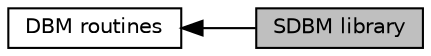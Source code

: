 digraph "SDBM library"
{
  edge [fontname="Helvetica",fontsize="10",labelfontname="Helvetica",labelfontsize="10"];
  node [fontname="Helvetica",fontsize="10",shape=box];
  rankdir=LR;
  Node1 [label="SDBM library",height=0.2,width=0.4,color="black", fillcolor="grey75", style="filled", fontcolor="black",tooltip=" "];
  Node2 [label="DBM routines",height=0.2,width=0.4,color="black", fillcolor="white", style="filled",URL="$group___a_p_r___util___d_b_m.html",tooltip=" "];
  Node2->Node1 [shape=plaintext, dir="back", style="solid"];
}
